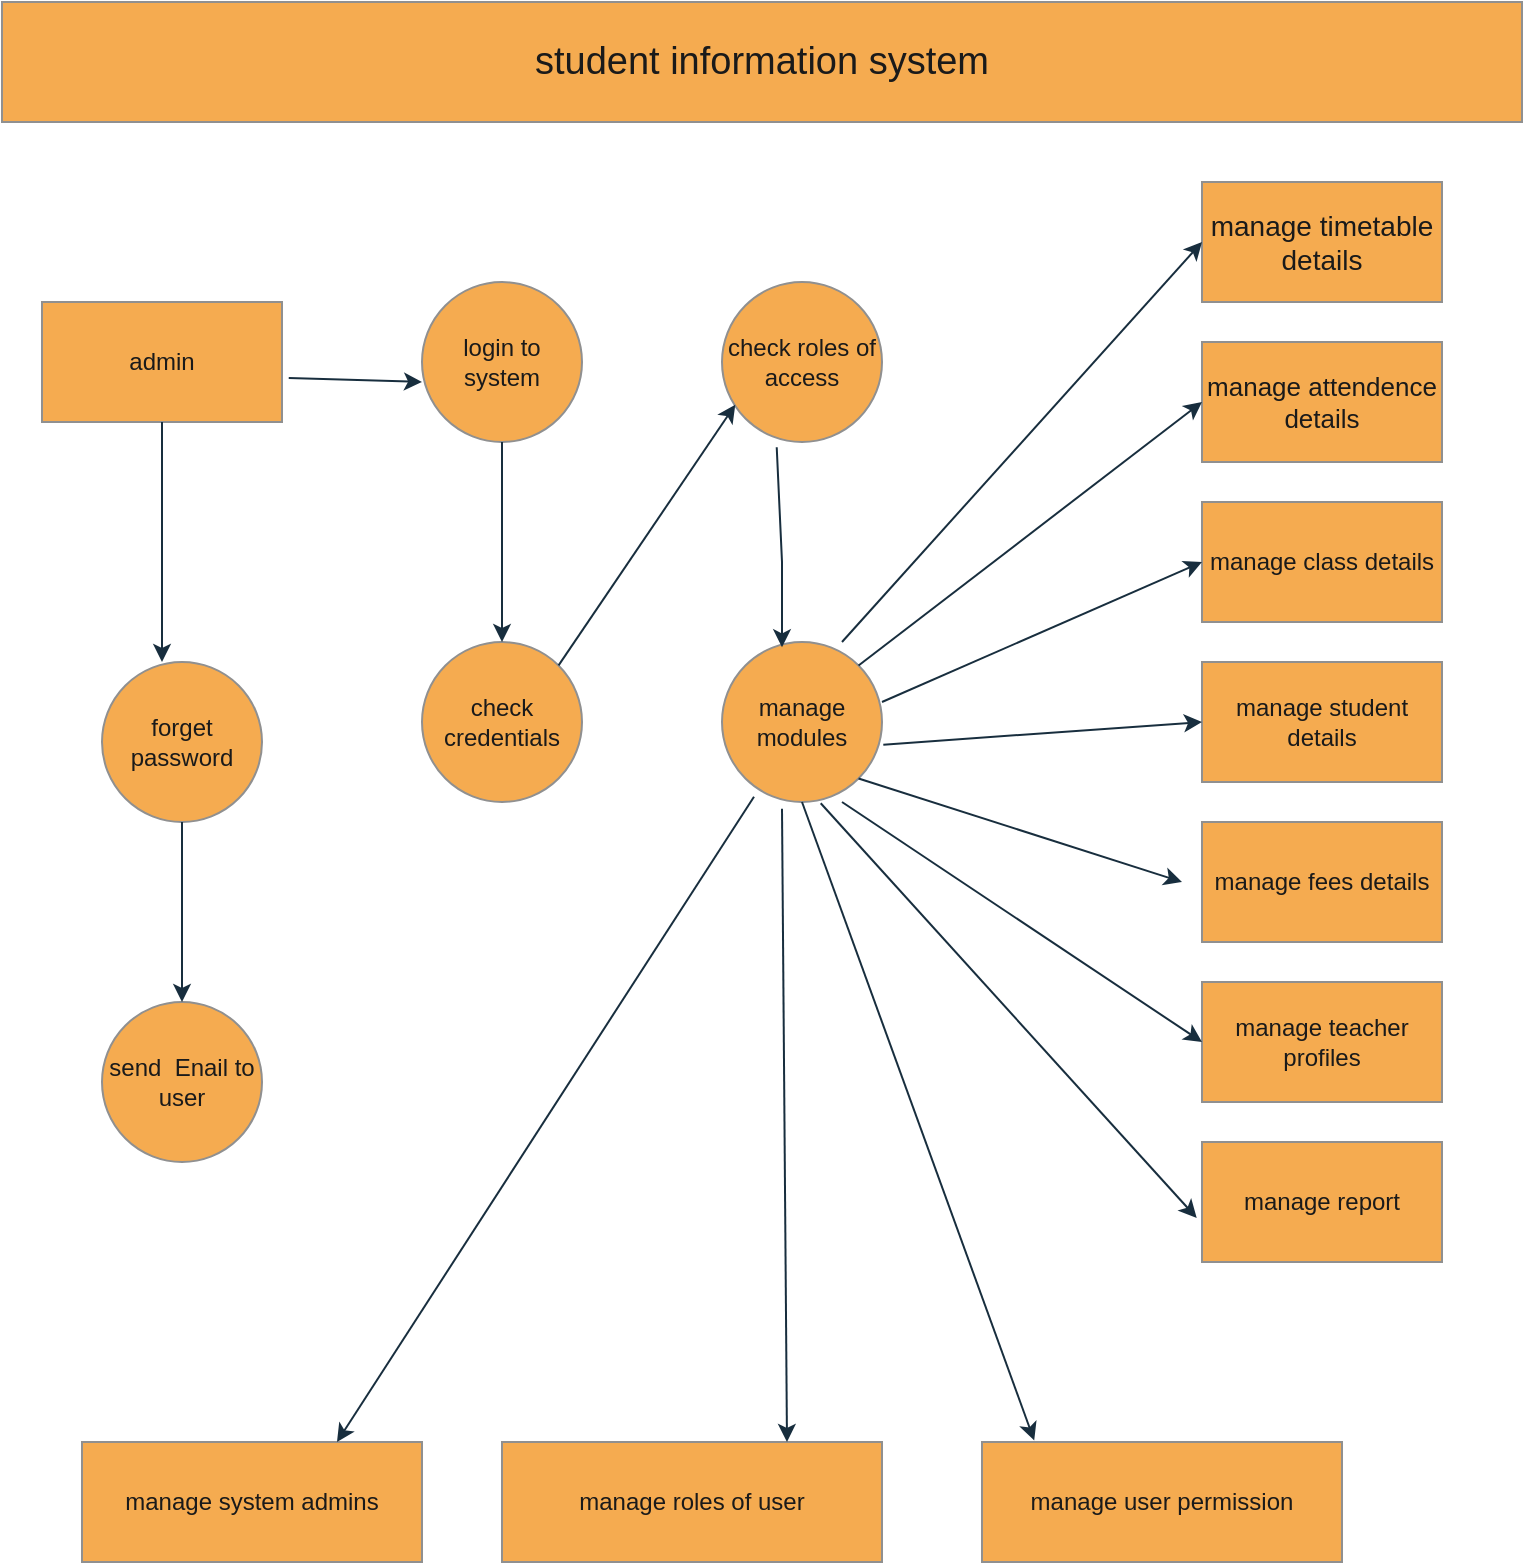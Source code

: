 <mxfile version="28.0.7">
  <diagram name="Page-1" id="EZt4iFI1mnZHedcDuM4e">
    <mxGraphModel dx="786" dy="459" grid="1" gridSize="10" guides="1" tooltips="1" connect="1" arrows="1" fold="1" page="1" pageScale="1" pageWidth="850" pageHeight="1100" math="0" shadow="0">
      <root>
        <mxCell id="0" />
        <mxCell id="1" parent="0" />
        <mxCell id="b8En-rzSKrlLfg-UaCuX-3" value="&lt;font style=&quot;font-size: 13px;&quot;&gt;manage attendence details&lt;/font&gt;" style="rounded=0;whiteSpace=wrap;html=1;labelBackgroundColor=none;fillColor=#F5AB50;strokeColor=#909090;fontColor=#1A1A1A;" vertex="1" parent="1">
          <mxGeometry x="640" y="180" width="120" height="60" as="geometry" />
        </mxCell>
        <mxCell id="b8En-rzSKrlLfg-UaCuX-4" value="&lt;font style=&quot;font-size: 14px;&quot;&gt;manage timetable details&lt;/font&gt;" style="rounded=0;whiteSpace=wrap;html=1;labelBackgroundColor=none;fillColor=#F5AB50;strokeColor=#909090;fontColor=#1A1A1A;" vertex="1" parent="1">
          <mxGeometry x="640" y="100" width="120" height="60" as="geometry" />
        </mxCell>
        <mxCell id="b8En-rzSKrlLfg-UaCuX-5" value="manage student details" style="rounded=0;whiteSpace=wrap;html=1;labelBackgroundColor=none;fillColor=#F5AB50;strokeColor=#909090;fontColor=#1A1A1A;" vertex="1" parent="1">
          <mxGeometry x="640" y="340" width="120" height="60" as="geometry" />
        </mxCell>
        <mxCell id="b8En-rzSKrlLfg-UaCuX-6" value="manage class details" style="rounded=0;whiteSpace=wrap;html=1;labelBackgroundColor=none;fillColor=#F5AB50;strokeColor=#909090;fontColor=#1A1A1A;" vertex="1" parent="1">
          <mxGeometry x="640" y="260" width="120" height="60" as="geometry" />
        </mxCell>
        <mxCell id="b8En-rzSKrlLfg-UaCuX-7" value="manage teacher profiles" style="rounded=0;whiteSpace=wrap;html=1;labelBackgroundColor=none;fillColor=#F5AB50;strokeColor=#909090;fontColor=#1A1A1A;" vertex="1" parent="1">
          <mxGeometry x="640" y="500" width="120" height="60" as="geometry" />
        </mxCell>
        <mxCell id="b8En-rzSKrlLfg-UaCuX-8" value="manage fees details" style="rounded=0;whiteSpace=wrap;html=1;labelBackgroundColor=none;fillColor=#F5AB50;strokeColor=#909090;fontColor=#1A1A1A;" vertex="1" parent="1">
          <mxGeometry x="640" y="420" width="120" height="60" as="geometry" />
        </mxCell>
        <mxCell id="b8En-rzSKrlLfg-UaCuX-10" value="manage report" style="rounded=0;whiteSpace=wrap;html=1;labelBackgroundColor=none;fillColor=#F5AB50;strokeColor=#909090;fontColor=#1A1A1A;" vertex="1" parent="1">
          <mxGeometry x="640" y="580" width="120" height="60" as="geometry" />
        </mxCell>
        <mxCell id="b8En-rzSKrlLfg-UaCuX-14" value="admin" style="rounded=0;whiteSpace=wrap;html=1;labelBackgroundColor=none;fillColor=#F5AB50;strokeColor=#909090;fontColor=#1A1A1A;" vertex="1" parent="1">
          <mxGeometry x="60" y="160" width="120" height="60" as="geometry" />
        </mxCell>
        <mxCell id="b8En-rzSKrlLfg-UaCuX-15" value="login to system" style="ellipse;whiteSpace=wrap;html=1;aspect=fixed;labelBackgroundColor=none;fillColor=#F5AB50;strokeColor=#909090;fontColor=#1A1A1A;" vertex="1" parent="1">
          <mxGeometry x="250" y="150" width="80" height="80" as="geometry" />
        </mxCell>
        <mxCell id="b8En-rzSKrlLfg-UaCuX-18" value="check credentials" style="ellipse;whiteSpace=wrap;html=1;aspect=fixed;labelBackgroundColor=none;fillColor=#F5AB50;strokeColor=#909090;fontColor=#1A1A1A;" vertex="1" parent="1">
          <mxGeometry x="250" y="330" width="80" height="80" as="geometry" />
        </mxCell>
        <mxCell id="b8En-rzSKrlLfg-UaCuX-20" value="send&amp;nbsp; Enail to user" style="ellipse;whiteSpace=wrap;html=1;aspect=fixed;labelBackgroundColor=none;fillColor=#F5AB50;strokeColor=#909090;fontColor=#1A1A1A;" vertex="1" parent="1">
          <mxGeometry x="90" y="510" width="80" height="80" as="geometry" />
        </mxCell>
        <mxCell id="b8En-rzSKrlLfg-UaCuX-21" value="forget password" style="ellipse;whiteSpace=wrap;html=1;aspect=fixed;labelBackgroundColor=none;fillColor=#F5AB50;strokeColor=#909090;fontColor=#1A1A1A;" vertex="1" parent="1">
          <mxGeometry x="90" y="340" width="80" height="80" as="geometry" />
        </mxCell>
        <mxCell id="b8En-rzSKrlLfg-UaCuX-22" value="manage user permission" style="rounded=0;whiteSpace=wrap;html=1;labelBackgroundColor=none;fillColor=#F5AB50;strokeColor=#909090;fontColor=#1A1A1A;" vertex="1" parent="1">
          <mxGeometry x="530" y="730" width="180" height="60" as="geometry" />
        </mxCell>
        <mxCell id="b8En-rzSKrlLfg-UaCuX-23" value="manage system admins" style="rounded=0;whiteSpace=wrap;html=1;labelBackgroundColor=none;fillColor=#F5AB50;strokeColor=#909090;fontColor=#1A1A1A;" vertex="1" parent="1">
          <mxGeometry x="80" y="730" width="170" height="60" as="geometry" />
        </mxCell>
        <mxCell id="b8En-rzSKrlLfg-UaCuX-25" value="manage roles of user" style="rounded=0;whiteSpace=wrap;html=1;labelBackgroundColor=none;fillColor=#F5AB50;strokeColor=#909090;fontColor=#1A1A1A;" vertex="1" parent="1">
          <mxGeometry x="290" y="730" width="190" height="60" as="geometry" />
        </mxCell>
        <mxCell id="b8En-rzSKrlLfg-UaCuX-26" value="manage modules" style="ellipse;whiteSpace=wrap;html=1;aspect=fixed;labelBackgroundColor=none;fillColor=#F5AB50;strokeColor=#909090;fontColor=#1A1A1A;" vertex="1" parent="1">
          <mxGeometry x="400" y="330" width="80" height="80" as="geometry" />
        </mxCell>
        <mxCell id="b8En-rzSKrlLfg-UaCuX-27" value="check roles of access" style="ellipse;whiteSpace=wrap;html=1;aspect=fixed;labelBackgroundColor=none;fillColor=#F5AB50;strokeColor=#909090;fontColor=#1A1A1A;" vertex="1" parent="1">
          <mxGeometry x="400" y="150" width="80" height="80" as="geometry" />
        </mxCell>
        <mxCell id="b8En-rzSKrlLfg-UaCuX-29" value="" style="endArrow=classic;html=1;rounded=0;entryX=0.375;entryY=0.033;entryDx=0;entryDy=0;entryPerimeter=0;exitX=0.342;exitY=1.033;exitDx=0;exitDy=0;exitPerimeter=0;labelBackgroundColor=none;strokeColor=#182E3E;fontColor=default;" edge="1" parent="1" source="b8En-rzSKrlLfg-UaCuX-27" target="b8En-rzSKrlLfg-UaCuX-26">
          <mxGeometry width="50" height="50" relative="1" as="geometry">
            <mxPoint x="430" y="250" as="sourcePoint" />
            <mxPoint x="480" y="200" as="targetPoint" />
            <Array as="points">
              <mxPoint x="430" y="290" />
            </Array>
          </mxGeometry>
        </mxCell>
        <mxCell id="b8En-rzSKrlLfg-UaCuX-30" value="" style="endArrow=classic;html=1;rounded=0;entryX=0;entryY=0.5;entryDx=0;entryDy=0;exitX=0.342;exitY=1.033;exitDx=0;exitDy=0;exitPerimeter=0;labelBackgroundColor=none;strokeColor=#182E3E;fontColor=default;" edge="1" parent="1" target="b8En-rzSKrlLfg-UaCuX-4">
          <mxGeometry width="50" height="50" relative="1" as="geometry">
            <mxPoint x="460" y="330" as="sourcePoint" />
            <mxPoint x="463" y="430" as="targetPoint" />
            <Array as="points" />
          </mxGeometry>
        </mxCell>
        <mxCell id="b8En-rzSKrlLfg-UaCuX-32" value="" style="endArrow=classic;html=1;rounded=0;entryX=0;entryY=0.5;entryDx=0;entryDy=0;exitX=1;exitY=0;exitDx=0;exitDy=0;labelBackgroundColor=none;strokeColor=#182E3E;fontColor=default;" edge="1" parent="1" source="b8En-rzSKrlLfg-UaCuX-26" target="b8En-rzSKrlLfg-UaCuX-3">
          <mxGeometry width="50" height="50" relative="1" as="geometry">
            <mxPoint x="460" y="330" as="sourcePoint" />
            <mxPoint x="463" y="430" as="targetPoint" />
            <Array as="points" />
          </mxGeometry>
        </mxCell>
        <mxCell id="b8En-rzSKrlLfg-UaCuX-33" value="" style="endArrow=classic;html=1;rounded=0;entryX=0;entryY=0.5;entryDx=0;entryDy=0;labelBackgroundColor=none;strokeColor=#182E3E;fontColor=default;" edge="1" parent="1" target="b8En-rzSKrlLfg-UaCuX-6">
          <mxGeometry width="50" height="50" relative="1" as="geometry">
            <mxPoint x="480" y="360" as="sourcePoint" />
            <mxPoint x="600" y="293" as="targetPoint" />
            <Array as="points">
              <mxPoint x="480" y="360" />
            </Array>
          </mxGeometry>
        </mxCell>
        <mxCell id="b8En-rzSKrlLfg-UaCuX-37" value="" style="endArrow=classic;html=1;rounded=0;entryX=0;entryY=0.5;entryDx=0;entryDy=0;exitX=1.008;exitY=0.642;exitDx=0;exitDy=0;exitPerimeter=0;labelBackgroundColor=none;strokeColor=#182E3E;fontColor=default;" edge="1" parent="1" source="b8En-rzSKrlLfg-UaCuX-26" target="b8En-rzSKrlLfg-UaCuX-5">
          <mxGeometry width="50" height="50" relative="1" as="geometry">
            <mxPoint x="430" y="410" as="sourcePoint" />
            <mxPoint x="480" y="360" as="targetPoint" />
          </mxGeometry>
        </mxCell>
        <mxCell id="b8En-rzSKrlLfg-UaCuX-38" value="" style="endArrow=classic;html=1;rounded=0;exitX=1;exitY=1;exitDx=0;exitDy=0;labelBackgroundColor=none;strokeColor=#182E3E;fontColor=default;" edge="1" parent="1" source="b8En-rzSKrlLfg-UaCuX-26">
          <mxGeometry width="50" height="50" relative="1" as="geometry">
            <mxPoint x="430" y="410" as="sourcePoint" />
            <mxPoint x="630" y="450" as="targetPoint" />
          </mxGeometry>
        </mxCell>
        <mxCell id="b8En-rzSKrlLfg-UaCuX-39" value="" style="endArrow=classic;html=1;rounded=0;entryX=0;entryY=0.5;entryDx=0;entryDy=0;exitX=0.75;exitY=1;exitDx=0;exitDy=0;exitPerimeter=0;labelBackgroundColor=none;strokeColor=#182E3E;fontColor=default;" edge="1" parent="1" source="b8En-rzSKrlLfg-UaCuX-26" target="b8En-rzSKrlLfg-UaCuX-7">
          <mxGeometry width="50" height="50" relative="1" as="geometry">
            <mxPoint x="430" y="410" as="sourcePoint" />
            <mxPoint x="480" y="360" as="targetPoint" />
          </mxGeometry>
        </mxCell>
        <mxCell id="b8En-rzSKrlLfg-UaCuX-40" value="" style="endArrow=classic;html=1;rounded=0;entryX=-0.022;entryY=0.633;entryDx=0;entryDy=0;entryPerimeter=0;exitX=0.617;exitY=1.008;exitDx=0;exitDy=0;exitPerimeter=0;labelBackgroundColor=none;strokeColor=#182E3E;fontColor=default;" edge="1" parent="1" source="b8En-rzSKrlLfg-UaCuX-26" target="b8En-rzSKrlLfg-UaCuX-10">
          <mxGeometry width="50" height="50" relative="1" as="geometry">
            <mxPoint x="430" y="490" as="sourcePoint" />
            <mxPoint x="480" y="440" as="targetPoint" />
          </mxGeometry>
        </mxCell>
        <mxCell id="b8En-rzSKrlLfg-UaCuX-41" value="" style="endArrow=classic;html=1;rounded=0;entryX=0.145;entryY=-0.013;entryDx=0;entryDy=0;entryPerimeter=0;exitX=0.5;exitY=1;exitDx=0;exitDy=0;labelBackgroundColor=none;strokeColor=#182E3E;fontColor=default;" edge="1" parent="1" source="b8En-rzSKrlLfg-UaCuX-26" target="b8En-rzSKrlLfg-UaCuX-22">
          <mxGeometry width="50" height="50" relative="1" as="geometry">
            <mxPoint x="430" y="570" as="sourcePoint" />
            <mxPoint x="480" y="520" as="targetPoint" />
          </mxGeometry>
        </mxCell>
        <mxCell id="b8En-rzSKrlLfg-UaCuX-42" value="" style="endArrow=classic;html=1;rounded=0;entryX=0.75;entryY=0;entryDx=0;entryDy=0;exitX=0.375;exitY=1.042;exitDx=0;exitDy=0;exitPerimeter=0;labelBackgroundColor=none;strokeColor=#182E3E;fontColor=default;" edge="1" parent="1" source="b8En-rzSKrlLfg-UaCuX-26" target="b8En-rzSKrlLfg-UaCuX-25">
          <mxGeometry width="50" height="50" relative="1" as="geometry">
            <mxPoint x="430" y="720" as="sourcePoint" />
            <mxPoint x="440" y="570" as="targetPoint" />
          </mxGeometry>
        </mxCell>
        <mxCell id="b8En-rzSKrlLfg-UaCuX-43" value="" style="endArrow=classic;html=1;rounded=0;entryX=0.75;entryY=0;entryDx=0;entryDy=0;exitX=0.2;exitY=0.967;exitDx=0;exitDy=0;exitPerimeter=0;labelBackgroundColor=none;strokeColor=#182E3E;fontColor=default;" edge="1" parent="1" source="b8En-rzSKrlLfg-UaCuX-26" target="b8En-rzSKrlLfg-UaCuX-23">
          <mxGeometry width="50" height="50" relative="1" as="geometry">
            <mxPoint x="430" y="570" as="sourcePoint" />
            <mxPoint x="480" y="520" as="targetPoint" />
          </mxGeometry>
        </mxCell>
        <mxCell id="b8En-rzSKrlLfg-UaCuX-44" value="" style="endArrow=classic;html=1;rounded=0;entryX=0.5;entryY=0;entryDx=0;entryDy=0;exitX=0.5;exitY=1;exitDx=0;exitDy=0;labelBackgroundColor=none;strokeColor=#182E3E;fontColor=default;" edge="1" parent="1" source="b8En-rzSKrlLfg-UaCuX-21" target="b8En-rzSKrlLfg-UaCuX-20">
          <mxGeometry width="50" height="50" relative="1" as="geometry">
            <mxPoint x="430" y="570" as="sourcePoint" />
            <mxPoint x="480" y="520" as="targetPoint" />
          </mxGeometry>
        </mxCell>
        <mxCell id="b8En-rzSKrlLfg-UaCuX-45" value="" style="endArrow=classic;html=1;rounded=0;entryX=0.375;entryY=0;entryDx=0;entryDy=0;entryPerimeter=0;exitX=0.5;exitY=1;exitDx=0;exitDy=0;labelBackgroundColor=none;strokeColor=#182E3E;fontColor=default;" edge="1" parent="1" source="b8En-rzSKrlLfg-UaCuX-14" target="b8En-rzSKrlLfg-UaCuX-21">
          <mxGeometry width="50" height="50" relative="1" as="geometry">
            <mxPoint x="430" y="390" as="sourcePoint" />
            <mxPoint x="480" y="340" as="targetPoint" />
          </mxGeometry>
        </mxCell>
        <mxCell id="b8En-rzSKrlLfg-UaCuX-46" value="" style="endArrow=classic;html=1;rounded=0;entryX=0;entryY=0.625;entryDx=0;entryDy=0;entryPerimeter=0;exitX=1.028;exitY=0.633;exitDx=0;exitDy=0;exitPerimeter=0;labelBackgroundColor=none;strokeColor=#182E3E;fontColor=default;" edge="1" parent="1" source="b8En-rzSKrlLfg-UaCuX-14" target="b8En-rzSKrlLfg-UaCuX-15">
          <mxGeometry width="50" height="50" relative="1" as="geometry">
            <mxPoint x="430" y="430" as="sourcePoint" />
            <mxPoint x="480" y="380" as="targetPoint" />
          </mxGeometry>
        </mxCell>
        <mxCell id="b8En-rzSKrlLfg-UaCuX-47" value="" style="endArrow=classic;html=1;rounded=0;exitX=0.5;exitY=1;exitDx=0;exitDy=0;labelBackgroundColor=none;strokeColor=#182E3E;fontColor=default;" edge="1" parent="1" source="b8En-rzSKrlLfg-UaCuX-15" target="b8En-rzSKrlLfg-UaCuX-18">
          <mxGeometry width="50" height="50" relative="1" as="geometry">
            <mxPoint x="340" y="199" as="sourcePoint" />
            <mxPoint x="480" y="270" as="targetPoint" />
          </mxGeometry>
        </mxCell>
        <mxCell id="b8En-rzSKrlLfg-UaCuX-48" value="" style="endArrow=classic;html=1;rounded=0;entryX=0.083;entryY=0.767;entryDx=0;entryDy=0;entryPerimeter=0;exitX=1;exitY=0;exitDx=0;exitDy=0;labelBackgroundColor=none;strokeColor=#182E3E;fontColor=default;" edge="1" parent="1" source="b8En-rzSKrlLfg-UaCuX-18" target="b8En-rzSKrlLfg-UaCuX-27">
          <mxGeometry width="50" height="50" relative="1" as="geometry">
            <mxPoint x="430" y="320" as="sourcePoint" />
            <mxPoint x="480" y="270" as="targetPoint" />
          </mxGeometry>
        </mxCell>
        <mxCell id="b8En-rzSKrlLfg-UaCuX-49" value="&lt;font style=&quot;font-size: 19px;&quot;&gt;student information system&lt;/font&gt;" style="rounded=0;whiteSpace=wrap;html=1;strokeColor=#909090;fontColor=#1A1A1A;fillColor=#F5AB50;" vertex="1" parent="1">
          <mxGeometry x="40" y="10" width="760" height="60" as="geometry" />
        </mxCell>
      </root>
    </mxGraphModel>
  </diagram>
</mxfile>
